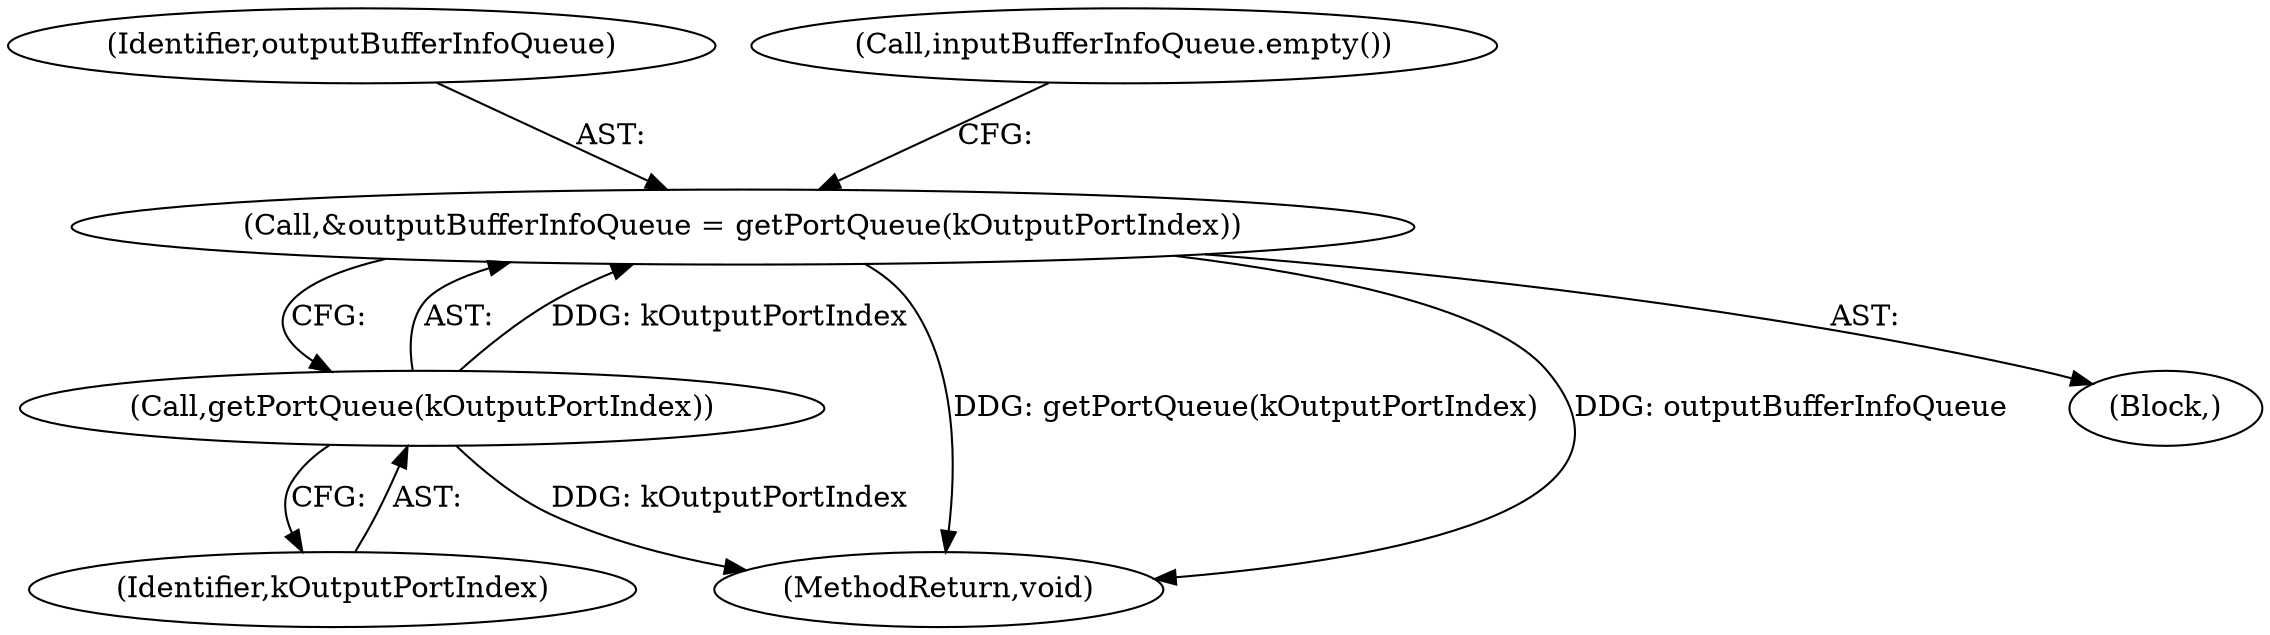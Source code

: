 digraph "0_Android_7fd96ebfc4c9da496c59d7c45e1f62be178e626d@pointer" {
"1000139" [label="(Call,&outputBufferInfoQueue = getPortQueue(kOutputPortIndex))"];
"1000141" [label="(Call,getPortQueue(kOutputPortIndex))"];
"1000140" [label="(Identifier,outputBufferInfoQueue)"];
"1000146" [label="(Call,inputBufferInfoQueue.empty())"];
"1000139" [label="(Call,&outputBufferInfoQueue = getPortQueue(kOutputPortIndex))"];
"1000560" [label="(MethodReturn,void)"];
"1000141" [label="(Call,getPortQueue(kOutputPortIndex))"];
"1000113" [label="(Block,)"];
"1000142" [label="(Identifier,kOutputPortIndex)"];
"1000139" -> "1000113"  [label="AST: "];
"1000139" -> "1000141"  [label="CFG: "];
"1000140" -> "1000139"  [label="AST: "];
"1000141" -> "1000139"  [label="AST: "];
"1000146" -> "1000139"  [label="CFG: "];
"1000139" -> "1000560"  [label="DDG: getPortQueue(kOutputPortIndex)"];
"1000139" -> "1000560"  [label="DDG: outputBufferInfoQueue"];
"1000141" -> "1000139"  [label="DDG: kOutputPortIndex"];
"1000141" -> "1000142"  [label="CFG: "];
"1000142" -> "1000141"  [label="AST: "];
"1000141" -> "1000560"  [label="DDG: kOutputPortIndex"];
}
